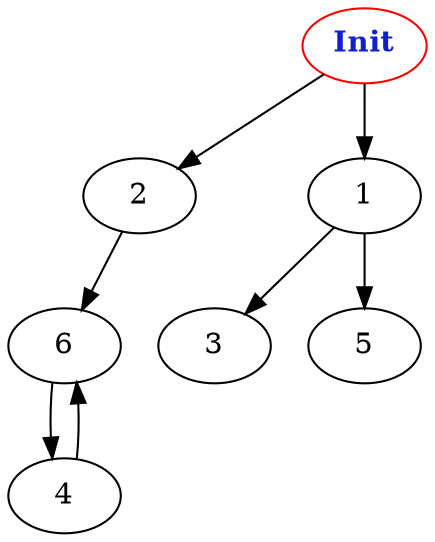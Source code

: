 digraph "Net Graph with 7 nodes" {
edge ["class"="link-class"]
"0" ["color"="red","label"=<<b>Init</b>>,"fontcolor"="#1020d0"]
"0" -> "2" ["weight"="1.0"]
"0" -> "1" ["weight"="9.0"]
"2" -> "6" ["weight"="1.0"]
"1" -> "3" ["weight"="1.0"]
"1" -> "5" ["weight"="3.0"]
"6" -> "4" ["weight"="9.0"]
"4" -> "6" ["weight"="6.0"]
}